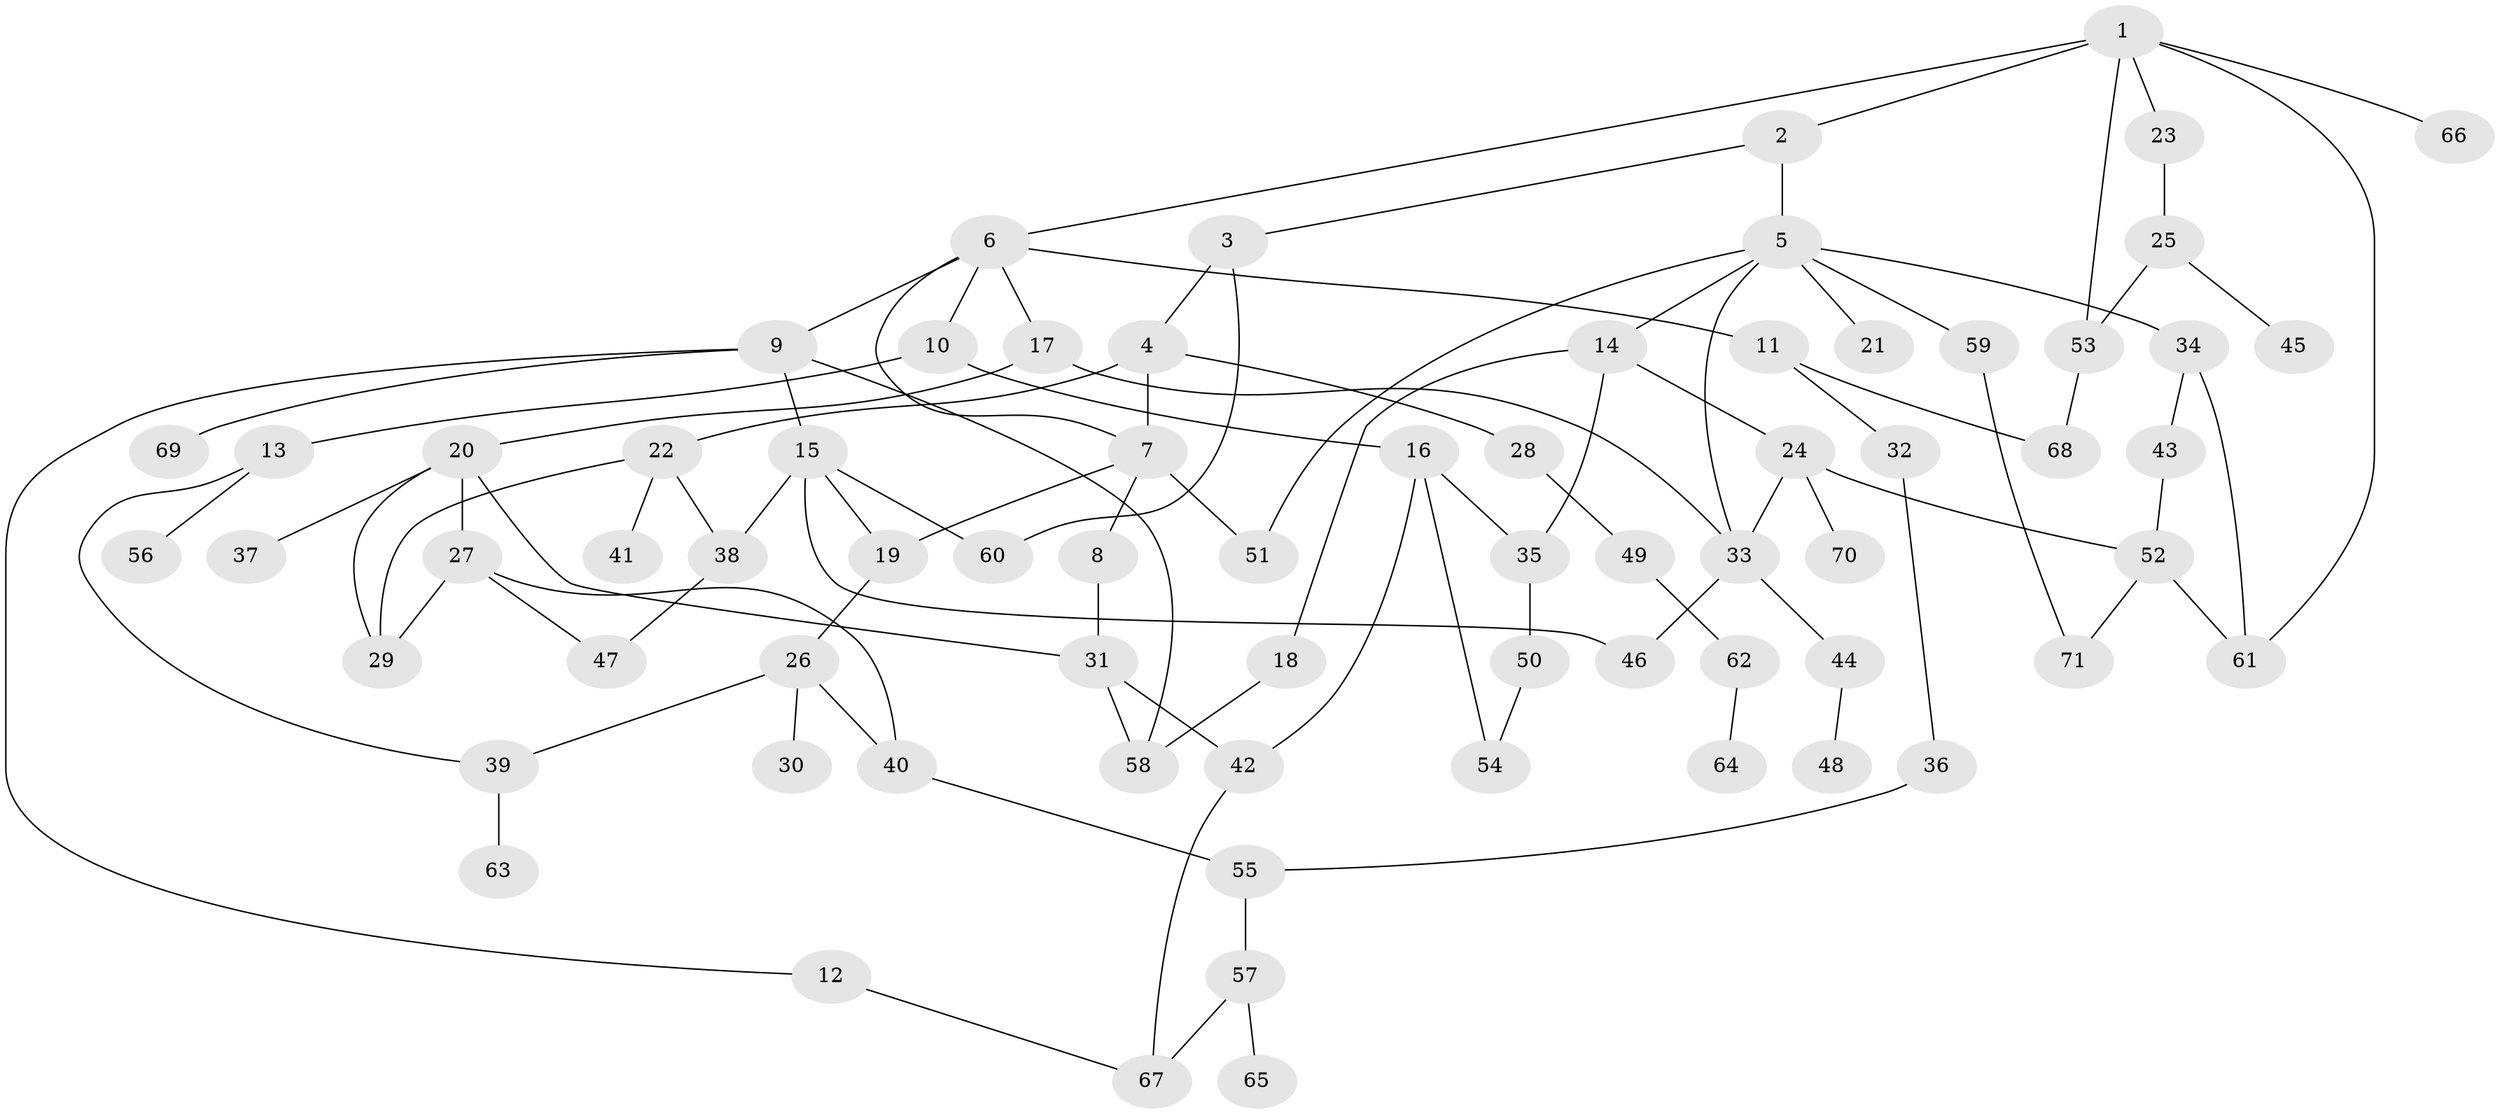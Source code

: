 // Generated by graph-tools (version 1.1) at 2025/34/03/09/25 02:34:34]
// undirected, 71 vertices, 98 edges
graph export_dot {
graph [start="1"]
  node [color=gray90,style=filled];
  1;
  2;
  3;
  4;
  5;
  6;
  7;
  8;
  9;
  10;
  11;
  12;
  13;
  14;
  15;
  16;
  17;
  18;
  19;
  20;
  21;
  22;
  23;
  24;
  25;
  26;
  27;
  28;
  29;
  30;
  31;
  32;
  33;
  34;
  35;
  36;
  37;
  38;
  39;
  40;
  41;
  42;
  43;
  44;
  45;
  46;
  47;
  48;
  49;
  50;
  51;
  52;
  53;
  54;
  55;
  56;
  57;
  58;
  59;
  60;
  61;
  62;
  63;
  64;
  65;
  66;
  67;
  68;
  69;
  70;
  71;
  1 -- 2;
  1 -- 6;
  1 -- 23;
  1 -- 61;
  1 -- 66;
  1 -- 53;
  2 -- 3;
  2 -- 5;
  3 -- 4;
  3 -- 60;
  4 -- 7;
  4 -- 22;
  4 -- 28;
  5 -- 14;
  5 -- 21;
  5 -- 34;
  5 -- 59;
  5 -- 33;
  5 -- 51;
  6 -- 9;
  6 -- 10;
  6 -- 11;
  6 -- 17;
  6 -- 7;
  7 -- 8;
  7 -- 51;
  7 -- 19;
  8 -- 31;
  9 -- 12;
  9 -- 15;
  9 -- 69;
  9 -- 58;
  10 -- 13;
  10 -- 16;
  11 -- 32;
  11 -- 68;
  12 -- 67;
  13 -- 56;
  13 -- 39;
  14 -- 18;
  14 -- 24;
  14 -- 35;
  15 -- 19;
  15 -- 46;
  15 -- 38;
  15 -- 60;
  16 -- 42;
  16 -- 54;
  16 -- 35;
  17 -- 20;
  17 -- 33;
  18 -- 58;
  19 -- 26;
  20 -- 27;
  20 -- 37;
  20 -- 29;
  20 -- 31;
  22 -- 29;
  22 -- 38;
  22 -- 41;
  23 -- 25;
  24 -- 33;
  24 -- 70;
  24 -- 52;
  25 -- 45;
  25 -- 53;
  26 -- 30;
  26 -- 39;
  26 -- 40;
  27 -- 47;
  27 -- 29;
  27 -- 40;
  28 -- 49;
  31 -- 58;
  31 -- 42;
  32 -- 36;
  33 -- 44;
  33 -- 46;
  34 -- 43;
  34 -- 61;
  35 -- 50;
  36 -- 55;
  38 -- 47;
  39 -- 63;
  40 -- 55;
  42 -- 67;
  43 -- 52;
  44 -- 48;
  49 -- 62;
  50 -- 54;
  52 -- 71;
  52 -- 61;
  53 -- 68;
  55 -- 57;
  57 -- 65;
  57 -- 67;
  59 -- 71;
  62 -- 64;
}
